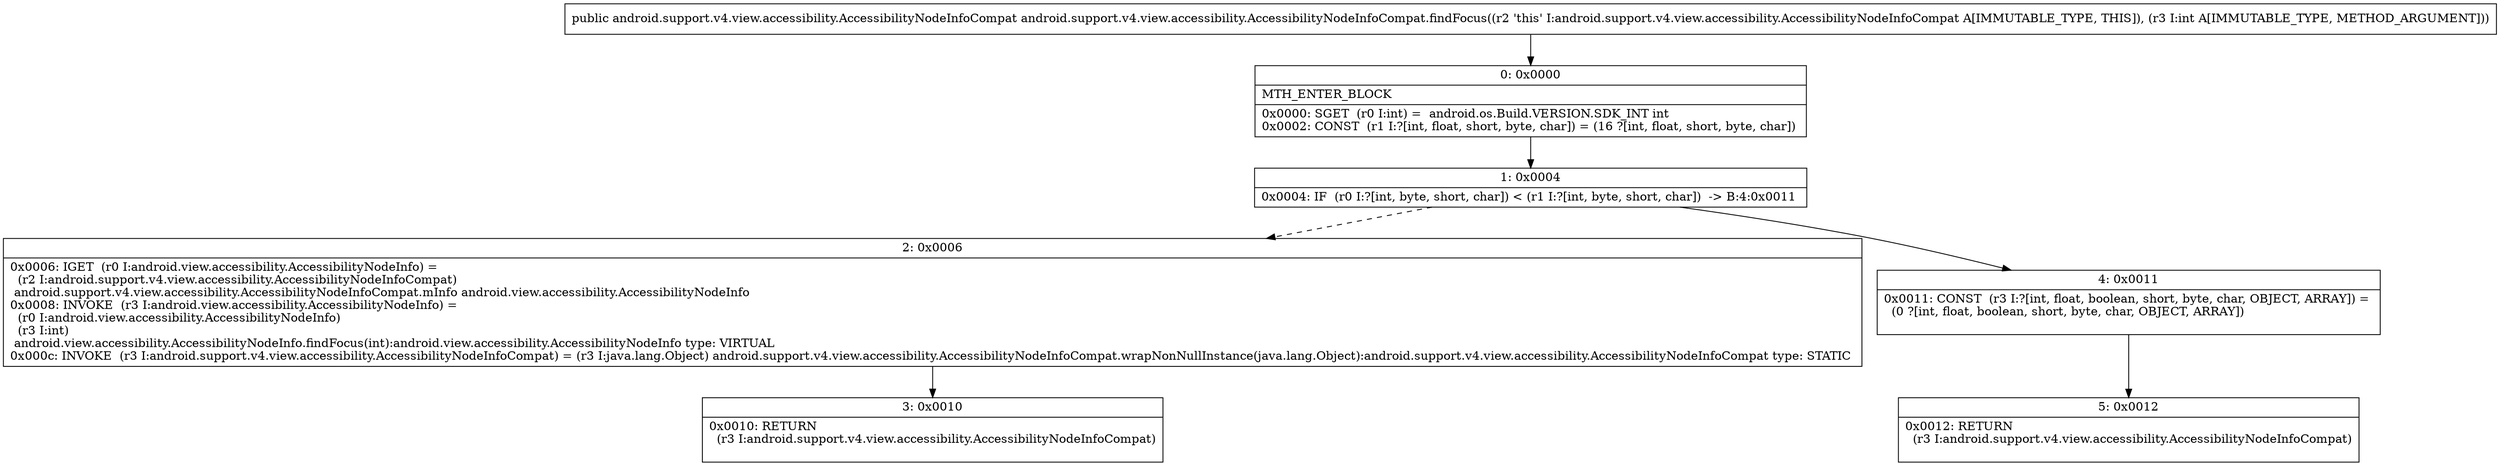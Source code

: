 digraph "CFG forandroid.support.v4.view.accessibility.AccessibilityNodeInfoCompat.findFocus(I)Landroid\/support\/v4\/view\/accessibility\/AccessibilityNodeInfoCompat;" {
Node_0 [shape=record,label="{0\:\ 0x0000|MTH_ENTER_BLOCK\l|0x0000: SGET  (r0 I:int) =  android.os.Build.VERSION.SDK_INT int \l0x0002: CONST  (r1 I:?[int, float, short, byte, char]) = (16 ?[int, float, short, byte, char]) \l}"];
Node_1 [shape=record,label="{1\:\ 0x0004|0x0004: IF  (r0 I:?[int, byte, short, char]) \< (r1 I:?[int, byte, short, char])  \-\> B:4:0x0011 \l}"];
Node_2 [shape=record,label="{2\:\ 0x0006|0x0006: IGET  (r0 I:android.view.accessibility.AccessibilityNodeInfo) = \l  (r2 I:android.support.v4.view.accessibility.AccessibilityNodeInfoCompat)\l android.support.v4.view.accessibility.AccessibilityNodeInfoCompat.mInfo android.view.accessibility.AccessibilityNodeInfo \l0x0008: INVOKE  (r3 I:android.view.accessibility.AccessibilityNodeInfo) = \l  (r0 I:android.view.accessibility.AccessibilityNodeInfo)\l  (r3 I:int)\l android.view.accessibility.AccessibilityNodeInfo.findFocus(int):android.view.accessibility.AccessibilityNodeInfo type: VIRTUAL \l0x000c: INVOKE  (r3 I:android.support.v4.view.accessibility.AccessibilityNodeInfoCompat) = (r3 I:java.lang.Object) android.support.v4.view.accessibility.AccessibilityNodeInfoCompat.wrapNonNullInstance(java.lang.Object):android.support.v4.view.accessibility.AccessibilityNodeInfoCompat type: STATIC \l}"];
Node_3 [shape=record,label="{3\:\ 0x0010|0x0010: RETURN  \l  (r3 I:android.support.v4.view.accessibility.AccessibilityNodeInfoCompat)\l \l}"];
Node_4 [shape=record,label="{4\:\ 0x0011|0x0011: CONST  (r3 I:?[int, float, boolean, short, byte, char, OBJECT, ARRAY]) = \l  (0 ?[int, float, boolean, short, byte, char, OBJECT, ARRAY])\l \l}"];
Node_5 [shape=record,label="{5\:\ 0x0012|0x0012: RETURN  \l  (r3 I:android.support.v4.view.accessibility.AccessibilityNodeInfoCompat)\l \l}"];
MethodNode[shape=record,label="{public android.support.v4.view.accessibility.AccessibilityNodeInfoCompat android.support.v4.view.accessibility.AccessibilityNodeInfoCompat.findFocus((r2 'this' I:android.support.v4.view.accessibility.AccessibilityNodeInfoCompat A[IMMUTABLE_TYPE, THIS]), (r3 I:int A[IMMUTABLE_TYPE, METHOD_ARGUMENT])) }"];
MethodNode -> Node_0;
Node_0 -> Node_1;
Node_1 -> Node_2[style=dashed];
Node_1 -> Node_4;
Node_2 -> Node_3;
Node_4 -> Node_5;
}


